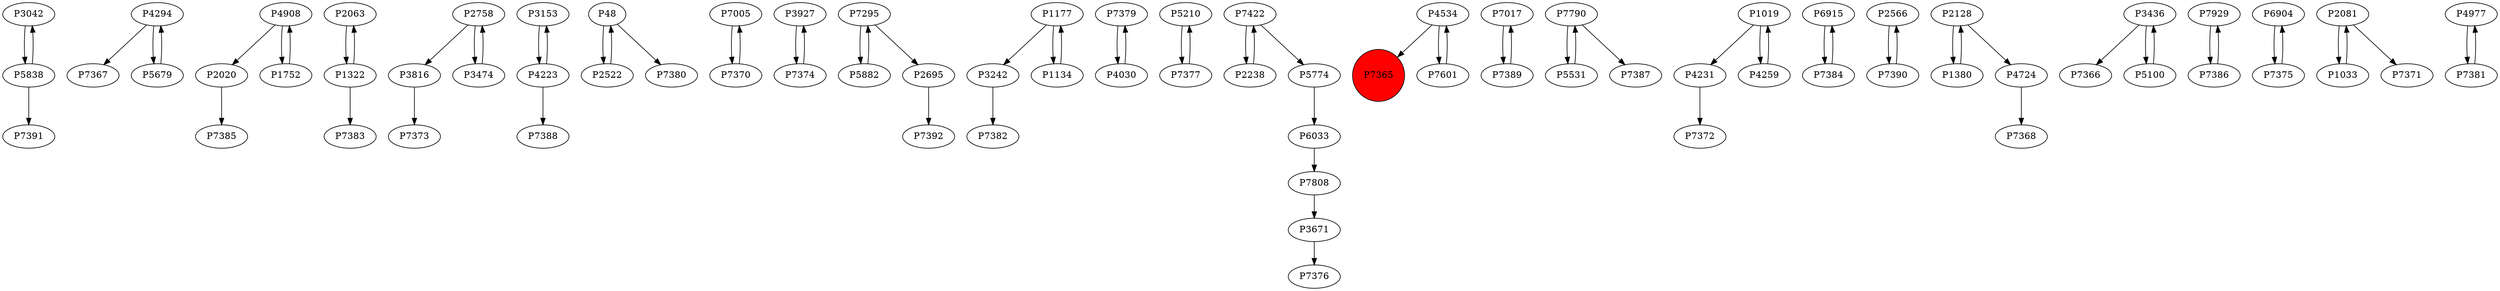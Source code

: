 digraph {
	P3042 -> P5838
	P4294 -> P7367
	P4908 -> P2020
	P2063 -> P1322
	P3816 -> P7373
	P3153 -> P4223
	P48 -> P2522
	P7005 -> P7370
	P3927 -> P7374
	P7295 -> P5882
	P1177 -> P3242
	P4294 -> P5679
	P7379 -> P4030
	P2522 -> P48
	P7370 -> P7005
	P5210 -> P7377
	P3671 -> P7376
	P4534 -> P7365
	P7017 -> P7389
	P3242 -> P7382
	P7790 -> P5531
	P5679 -> P4294
	P4231 -> P7372
	P5774 -> P6033
	P6915 -> P7384
	P2238 -> P7422
	P2566 -> P7390
	P4030 -> P7379
	P2758 -> P3816
	P7384 -> P6915
	P7295 -> P2695
	P4724 -> P7368
	P4223 -> P3153
	P7422 -> P5774
	P5838 -> P3042
	P7601 -> P4534
	P4223 -> P7388
	P3436 -> P7366
	P7929 -> P7386
	P2758 -> P3474
	P3436 -> P5100
	P7377 -> P5210
	P6904 -> P7375
	P7389 -> P7017
	P1019 -> P4231
	P1752 -> P4908
	P3474 -> P2758
	P7390 -> P2566
	P2020 -> P7385
	P2081 -> P1033
	P4977 -> P7381
	P4534 -> P7601
	P2081 -> P7371
	P7808 -> P3671
	P4259 -> P1019
	P1322 -> P7383
	P5838 -> P7391
	P1322 -> P2063
	P1380 -> P2128
	P7790 -> P7387
	P5100 -> P3436
	P5882 -> P7295
	P1019 -> P4259
	P7374 -> P3927
	P2695 -> P7392
	P7422 -> P2238
	P5531 -> P7790
	P1134 -> P1177
	P2128 -> P4724
	P2128 -> P1380
	P1177 -> P1134
	P7375 -> P6904
	P48 -> P7380
	P7386 -> P7929
	P6033 -> P7808
	P4908 -> P1752
	P7381 -> P4977
	P1033 -> P2081
	P7365 [shape=circle]
	P7365 [style=filled]
	P7365 [fillcolor=red]
}